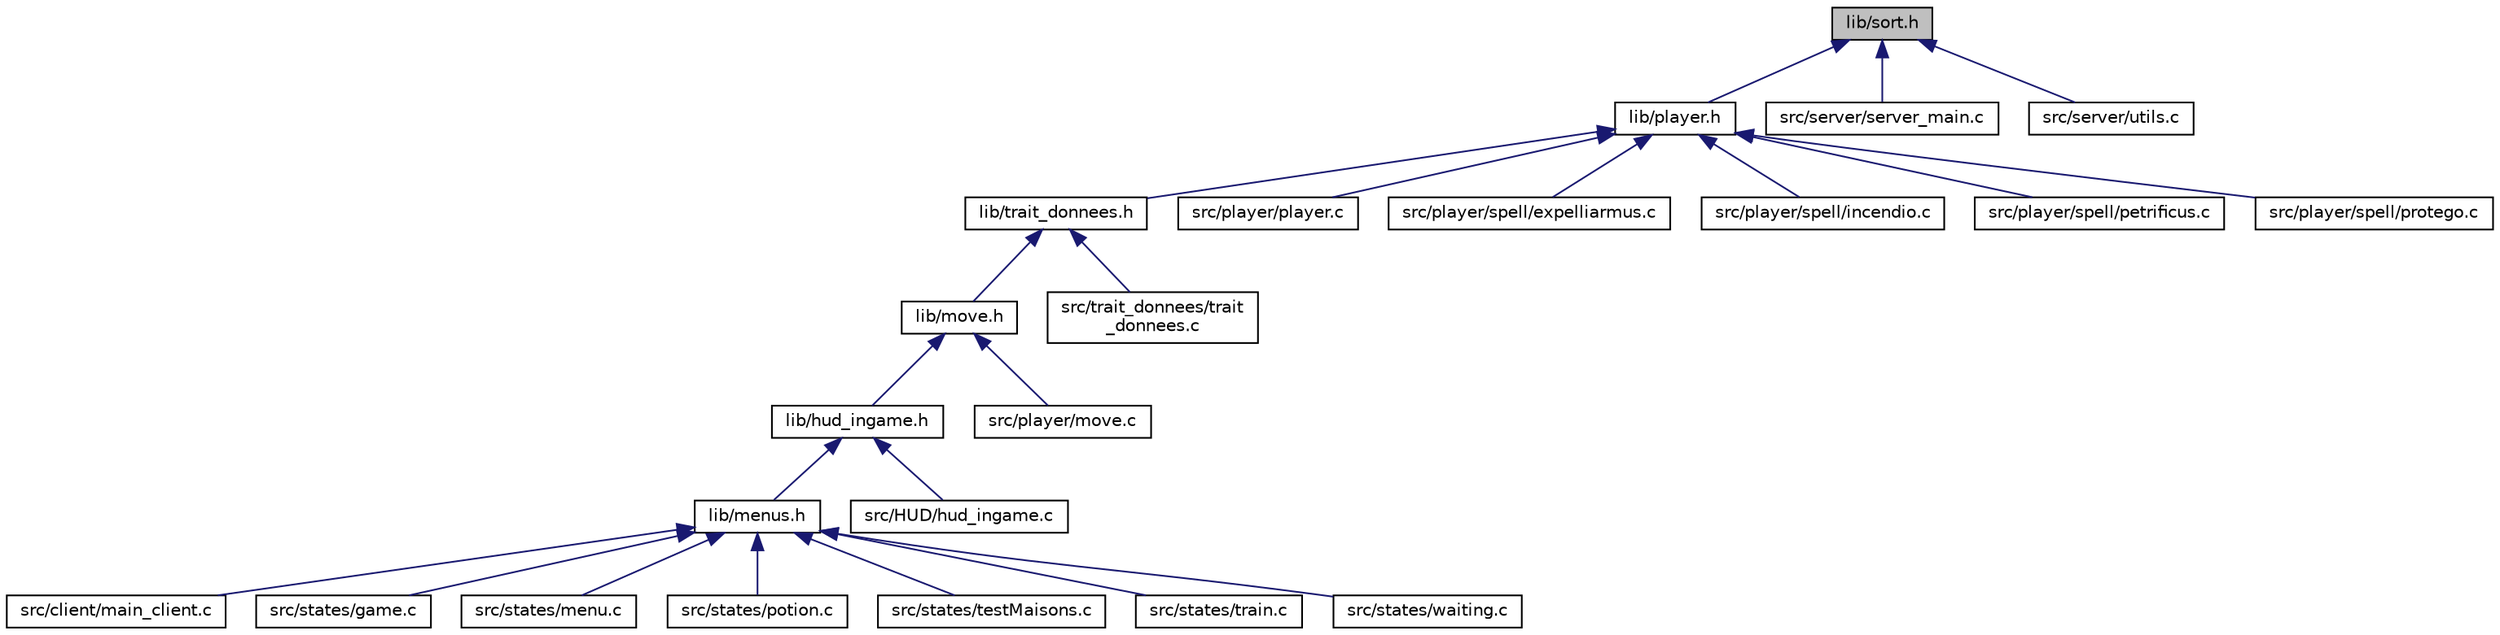 digraph "lib/sort.h"
{
 // LATEX_PDF_SIZE
  edge [fontname="Helvetica",fontsize="10",labelfontname="Helvetica",labelfontsize="10"];
  node [fontname="Helvetica",fontsize="10",shape=record];
  Node1 [label="lib/sort.h",height=0.2,width=0.4,color="black", fillcolor="grey75", style="filled", fontcolor="black",tooltip="Structures générales des sorts."];
  Node1 -> Node2 [dir="back",color="midnightblue",fontsize="10",style="solid"];
  Node2 [label="lib/player.h",height=0.2,width=0.4,color="black", fillcolor="white", style="filled",URL="$player_8h.html",tooltip="Header du fichier player.c."];
  Node2 -> Node3 [dir="back",color="midnightblue",fontsize="10",style="solid"];
  Node3 [label="lib/trait_donnees.h",height=0.2,width=0.4,color="black", fillcolor="white", style="filled",URL="$trait__donnees_8h.html",tooltip="Header de trait_donnees.c."];
  Node3 -> Node4 [dir="back",color="midnightblue",fontsize="10",style="solid"];
  Node4 [label="lib/move.h",height=0.2,width=0.4,color="black", fillcolor="white", style="filled",URL="$move_8h.html",tooltip="Header de move.c."];
  Node4 -> Node5 [dir="back",color="midnightblue",fontsize="10",style="solid"];
  Node5 [label="lib/hud_ingame.h",height=0.2,width=0.4,color="black", fillcolor="white", style="filled",URL="$hud__ingame_8h.html",tooltip="Header de hud_ingame.c."];
  Node5 -> Node6 [dir="back",color="midnightblue",fontsize="10",style="solid"];
  Node6 [label="lib/menus.h",height=0.2,width=0.4,color="black", fillcolor="white", style="filled",URL="$menus_8h.html",tooltip="Header commun aux différents statuts du jeu."];
  Node6 -> Node7 [dir="back",color="midnightblue",fontsize="10",style="solid"];
  Node7 [label="src/client/main_client.c",height=0.2,width=0.4,color="black", fillcolor="white", style="filled",URL="$main__client_8c.html",tooltip="Fonction principale du jeu."];
  Node6 -> Node8 [dir="back",color="midnightblue",fontsize="10",style="solid"];
  Node8 [label="src/states/game.c",height=0.2,width=0.4,color="black", fillcolor="white", style="filled",URL="$game_8c.html",tooltip="Déroulement du jeu dans l'état GAME."];
  Node6 -> Node9 [dir="back",color="midnightblue",fontsize="10",style="solid"];
  Node9 [label="src/states/menu.c",height=0.2,width=0.4,color="black", fillcolor="white", style="filled",URL="$menu_8c.html",tooltip="Déroulement du jeu dans l'état HOME."];
  Node6 -> Node10 [dir="back",color="midnightblue",fontsize="10",style="solid"];
  Node10 [label="src/states/potion.c",height=0.2,width=0.4,color="black", fillcolor="white", style="filled",URL="$potion_8c.html",tooltip="Menu de création de potions."];
  Node6 -> Node11 [dir="back",color="midnightblue",fontsize="10",style="solid"];
  Node11 [label="src/states/testMaisons.c",height=0.2,width=0.4,color="black", fillcolor="white", style="filled",URL="$testMaisons_8c.html",tooltip="Déroulement du jeu dans l'état TEST_M."];
  Node6 -> Node12 [dir="back",color="midnightblue",fontsize="10",style="solid"];
  Node12 [label="src/states/train.c",height=0.2,width=0.4,color="black", fillcolor="white", style="filled",URL="$train_8c.html",tooltip="Déroulement du jeu dans l'état TRAIN."];
  Node6 -> Node13 [dir="back",color="midnightblue",fontsize="10",style="solid"];
  Node13 [label="src/states/waiting.c",height=0.2,width=0.4,color="black", fillcolor="white", style="filled",URL="$waiting_8c.html",tooltip="Déroulement du jeu dans l'état WAITING."];
  Node5 -> Node14 [dir="back",color="midnightblue",fontsize="10",style="solid"];
  Node14 [label="src/HUD/hud_ingame.c",height=0.2,width=0.4,color="black", fillcolor="white", style="filled",URL="$hud__ingame_8c.html",tooltip="Fonctions de generation d'interface."];
  Node4 -> Node15 [dir="back",color="midnightblue",fontsize="10",style="solid"];
  Node15 [label="src/player/move.c",height=0.2,width=0.4,color="black", fillcolor="white", style="filled",URL="$move_8c.html",tooltip="Fonctions de déplacement."];
  Node3 -> Node16 [dir="back",color="midnightblue",fontsize="10",style="solid"];
  Node16 [label="src/trait_donnees/trait\l_donnees.c",height=0.2,width=0.4,color="black", fillcolor="white", style="filled",URL="$trait__donnees_8c.html",tooltip="Fonction de chargement et sauvegarde de donnees."];
  Node2 -> Node17 [dir="back",color="midnightblue",fontsize="10",style="solid"];
  Node17 [label="src/player/player.c",height=0.2,width=0.4,color="black", fillcolor="white", style="filled",URL="$player_8c.html",tooltip="Fonctions d'actions sur une entité joueur."];
  Node2 -> Node18 [dir="back",color="midnightblue",fontsize="10",style="solid"];
  Node18 [label="src/player/spell/expelliarmus.c",height=0.2,width=0.4,color="black", fillcolor="white", style="filled",URL="$expelliarmus_8c.html",tooltip="Méthode de l'objet expelliarmus_t."];
  Node2 -> Node19 [dir="back",color="midnightblue",fontsize="10",style="solid"];
  Node19 [label="src/player/spell/incendio.c",height=0.2,width=0.4,color="black", fillcolor="white", style="filled",URL="$incendio_8c.html",tooltip="Méthode de l'objet incendio_t."];
  Node2 -> Node20 [dir="back",color="midnightblue",fontsize="10",style="solid"];
  Node20 [label="src/player/spell/petrificus.c",height=0.2,width=0.4,color="black", fillcolor="white", style="filled",URL="$petrificus_8c.html",tooltip="Méthode de l'objet petrificus_t."];
  Node2 -> Node21 [dir="back",color="midnightblue",fontsize="10",style="solid"];
  Node21 [label="src/player/spell/protego.c",height=0.2,width=0.4,color="black", fillcolor="white", style="filled",URL="$protego_8c.html",tooltip="Méthode de l'objet protego_t."];
  Node1 -> Node22 [dir="back",color="midnightblue",fontsize="10",style="solid"];
  Node22 [label="src/server/server_main.c",height=0.2,width=0.4,color="black", fillcolor="white", style="filled",URL="$server__main_8c.html",tooltip="Fonction principale du serveur."];
  Node1 -> Node23 [dir="back",color="midnightblue",fontsize="10",style="solid"];
  Node23 [label="src/server/utils.c",height=0.2,width=0.4,color="black", fillcolor="white", style="filled",URL="$utils_8c.html",tooltip="Fonctions d'initialisation pour les sockets."];
}
